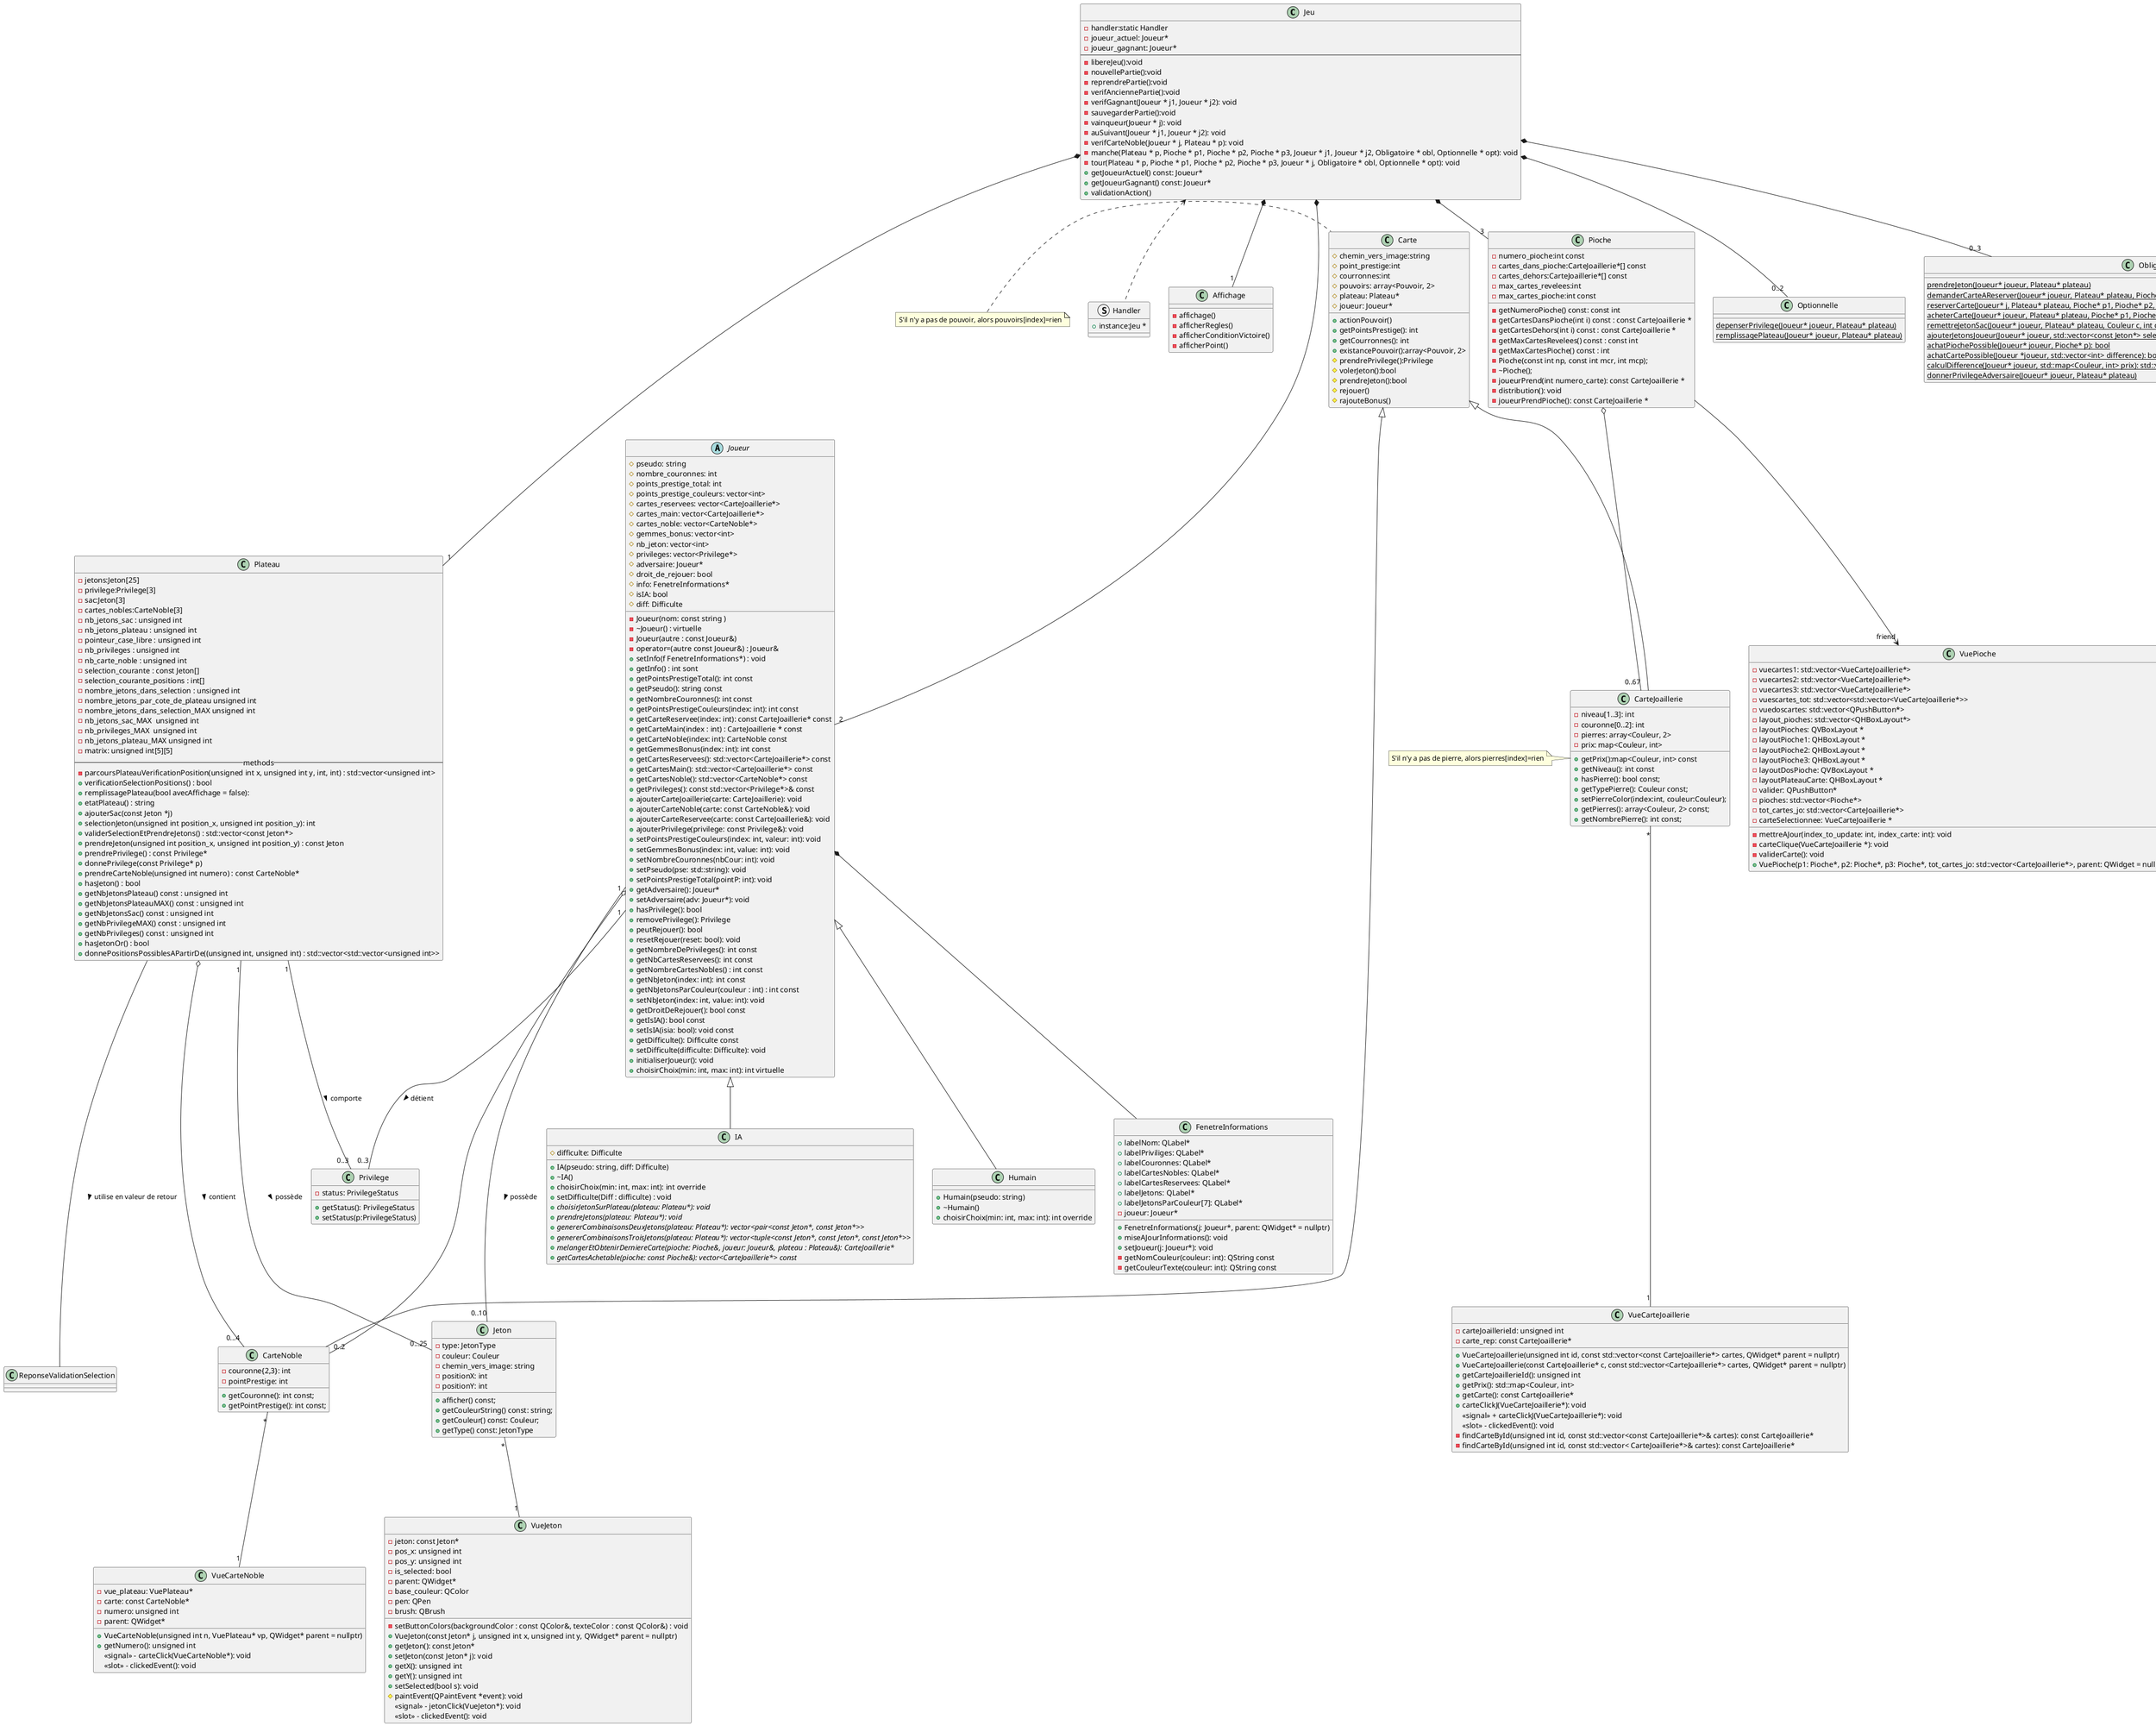 @startuml

class Jeu {
- handler:static Handler
- joueur_actuel: Joueur*
- joueur_gagnant: Joueur*
--
- libereJeu():void
- nouvellePartie():void
- reprendrePartie():void
- verifAnciennePartie():void
- verifGagnant(Joueur * j1, Joueur * j2): void
- sauvegarderPartie():void
- vainqueur(Joueur * j): void
- auSuivant(Joueur * j1, Joueur * j2): void
- verifCarteNoble(Joueur * j, Plateau * p): void
- manche(Plateau * p, Pioche * p1, Pioche * p2, Pioche * p3, Joueur * j1, Joueur * j2, Obligatoire * obl, Optionnelle * opt): void
- tour(Plateau * p, Pioche * p1, Pioche * p2, Pioche * p3, Joueur * j, Obligatoire * obl, Optionnelle * opt): void
+ getJoueurActuel() const: Joueur*
+ getJoueurGagnant() const: Joueur*
+ validationAction()
}

struct Handler {
    + instance:Jeu *
}

class Affichage{
- affichage()
- afficherRegles()
- afficherConditionVictoire()
- afficherPoint()
}


class Plateau {
- jetons:Jeton[25]
- privilege:Privilege[3]
- sac:Jeton[3]
- cartes_nobles:CarteNoble[3]
- nb_jetons_sac : unsigned int
- nb_jetons_plateau : unsigned int
- pointeur_case_libre : unsigned int
- nb_privileges : unsigned int
- nb_carte_noble : unsigned int
- selection_courante : const Jeton[]
- selection_courante_positions : int[]
- nombre_jetons_dans_selection : unsigned int
- nombre_jetons_par_cote_de_plateau unsigned int
- nombre_jetons_dans_selection_MAX unsigned int
- nb_jetons_sac_MAX  unsigned int
- nb_privileges_MAX  unsigned int
- nb_jetons_plateau_MAX unsigned int
- matrix: unsigned int[5][5]
-- methods --
- parcoursPlateauVerificationPosition(unsigned int x, unsigned int y, int, int) : std::vector<unsigned int>
+ verificationSelectionPositions() : bool
+ remplissagePlateau(bool avecAffichage = false):
+ etatPlateau() : string
+ ajouterSac(const Jeton *j)
+ selectionJeton(unsigned int position_x, unsigned int position_y): int
+ validerSelectionEtPrendreJetons() : std::vector<const Jeton*>
+ prendreJeton(unsigned int position_x, unsigned int position_y) : const Jeton
+ prendrePrivilege() : const Privilege*
+ donnePrivilege(const Privilege* p)
+ prendreCarteNoble(unsigned int numero) : const CarteNoble*
+ hasJeton() : bool
+ getNbJetonsPlateau() const : unsigned int
+ getNbJetonsPlateauMAX() const : unsigned int
+ getNbJetonsSac() const : unsigned int
+ getNbPrivilegeMAX() const : unsigned int
+ getNbPrivileges() const : unsigned int
+ hasJetonOr() : bool
+ donnePositionsPossiblesAPartirDe((unsigned int, unsigned int) : std::vector<std::vector<unsigned int>>
}


abstract class Joueur {
    # pseudo: string
    # nombre_couronnes: int
    # points_prestige_total: int
    # points_prestige_couleurs: vector<int>
    # cartes_reservees: vector<CarteJoaillerie*>
    # cartes_main: vector<CarteJoaillerie*>
    # cartes_noble: vector<CarteNoble*>
    # gemmes_bonus: vector<int>
    # nb_jeton: vector<int>
    # privileges: vector<Privilege*>
    # adversaire: Joueur*
    # droit_de_rejouer: bool
    # info: FenetreInformations*
    # isIA: bool
    # diff: Difficulte


    - Joueur(nom: const string )
    - ~Joueur() : virtuelle
    - Joueur(autre : const Joueur&)
    - operator=(autre const Joueur&) : Joueur&
    + setInfo(f FenetreInformations*) : void
    + getInfo() : int sont
    + getPointsPrestigeTotal(): int const
    + getPseudo(): string const
    + getNombreCouronnes(): int const
    + getPointsPrestigeCouleurs(index: int): int const
    + getCarteReservee(index: int): const CarteJoaillerie* const
    + getCarteMain(index : int) : CarteJoaillerie * const
    + getCarteNoble(index: int): CarteNoble const
    + getGemmesBonus(index: int): int const
    + getCartesReservees(): std::vector<CarteJoaillerie*> const
    + getCartesMain(): std::vector<CarteJoaillerie*> const
    + getCartesNoble(): std::vector<CarteNoble*> const
    + getPrivileges(): const std::vector<Privilege*>& const
    + ajouterCarteJoaillerie(carte: CarteJoaillerie): void
    + ajouterCarteNoble(carte: const CarteNoble&): void
    + ajouterCarteReservee(carte: const CarteJoaillerie&): void
    + ajouterPrivilege(privilege: const Privilege&): void
    + setPointsPrestigeCouleurs(index: int, valeur: int): void
    + setGemmesBonus(index: int, value: int): void
    + setNombreCouronnes(nbCour: int): void
    + setPseudo(pse: std::string): void
    + setPointsPrestigeTotal(pointP: int): void
    + getAdversaire(): Joueur*
    + setAdversaire(adv: Joueur*): void
    + hasPrivilege(): bool
    + removePrivilege(): Privilege
    + peutRejouer(): bool
    + resetRejouer(reset: bool): void
    + getNombreDePrivileges(): int const
    + getNbCartesReservees(): int const
    + getNombreCartesNobles() : int const
    + getNbJeton(index: int): int const
    + getNbJetonsParCouleur(couleur : int) : int const
    + setNbJeton(index: int, value: int): void
    + getDroitDeRejouer(): bool const
    + getIsIA(): bool const
    + setIsIA(isia: bool): void const
    + getDifficulte(): Difficulte const
    + setDifficulte(difficulte: Difficulte): void
    + initialiserJoueur(): void
    + choisirChoix(min: int, max: int): int virtuelle
}

class IA {
      # difficulte: Difficulte

      + IA(pseudo: string, diff: Difficulte)
      +~IA()
      + choisirChoix(min: int, max: int): int override
      +setDifficulte(Diff : difficulte) : void
      {abstract} + choisirJetonSurPlateau(plateau: Plateau*): void
      {abstract} + prendreJetons(plateau: Plateau*): void
      {abstract} + genererCombinaisonsDeuxJetons(plateau: Plateau*): vector<pair<const Jeton*, const Jeton*>>
      {abstract} + genererCombinaisonsTroisJetons(plateau: Plateau*): vector<tuple<const Jeton*, const Jeton*, const Jeton*>>
      {abstract} + melangerEtObtenirDerniereCarte(pioche: Pioche&, joueur: Joueur&, plateau : Plateau&): CarteJoaillerie*
      {abstract} + getCartesAchetable(pioche: const Pioche&): vector<CarteJoaillerie*> const
}

class Humain {
    + Humain(pseudo: string)
    +~Humain()
    + choisirChoix(min: int, max: int): int override
}


class FenetreInformations{
  +labelNom: QLabel*
  +labelPriviliges: QLabel*
  +labelCouronnes: QLabel*
  +labelCartesNobles: QLabel*
  +labelCartesReservees: QLabel*
  +labelJetons: QLabel*
  +labelJetonsParCouleur[7]: QLabel*
  -joueur: Joueur*

  +FenetreInformations(j: Joueur*, parent: QWidget* = nullptr)
  +miseAJourInformations(): void
  +setJoueur(j: Joueur*): void
  -getNomCouleur(couleur: int): QString const
  -getCouleurTexte(couleur: int): QString const

}

enum Difficulte <<enumeration>> {
 aleatoire
 facile
 moyen
 difficile
}

enum JetonType <<enumeration>> {
Or
Gemme
}
class Jeton {
-type: JetonType
-couleur: Couleur
-chemin_vers_image: string
-positionX: int
-positionY: int
+afficher() const;
+getCouleurString() const: string;
+getCouleur() const: Couleur;
+getType() const: JetonType
}

enum PrivilegeStatus <<enumeration>> {
NONE
POSSEDE
}

class Privilege {
-status: PrivilegeStatus
+getStatus(): PrivilegeStatus
+setStatus(p:PrivilegeStatus)
}


enum Couleur <<enumeration>> {
 bleu
 vert
 rouge
 blanc
 noir
 rose
 rien
 choix_utilisateur
}

class Pioche{
- numero_pioche:int const
- cartes_dans_pioche:CarteJoaillerie*[] const
- cartes_dehors:CarteJoaillerie*[] const
- max_cartes_revelees:int
- max_cartes_pioche:int const
- getNumeroPioche() const: const int
- getCartesDansPioche(int i) const : const CarteJoaillerie *
- getCartesDehors(int i) const : const CarteJoaillerie *
- getMaxCartesRevelees() const : const int
- getMaxCartesPioche() const : int
- Pioche(const int np, const int mcr, int mcp);
- ~Pioche();
- joueurPrend(int numero_carte): const CarteJoaillerie *
- distribution(): void
- joueurPrendPioche(): const CarteJoaillerie *
}

class VuePioche {
- vuecartes1: std::vector<VueCarteJoaillerie*>
- vuecartes2: std::vector<VueCarteJoaillerie*>
- vuecartes3: std::vector<VueCarteJoaillerie*>
- vuescartes_tot: std::vector<std::vector<VueCarteJoaillerie*>>
- vuedoscartes: std::vector<QPushButton*>
- layout_pioches: std::vector<QHBoxLayout*>
- layoutPioches: QVBoxLayout *
- layoutPioche1: QHBoxLayout *
- layoutPioche2: QHBoxLayout *
- layoutPioche3: QHBoxLayout *
- layoutDosPioche: QVBoxLayout *
- layoutPlateauCarte: QHBoxLayout *
- valider: QPushButton*
- pioches: std::vector<Pioche*>
- tot_cartes_jo: std::vector<CarteJoaillerie*>
- mettreAJour(index_to_update: int, index_carte: int): void
- carteSelectionnee: VueCarteJoaillerie *
- carteClique(VueCarteJoaillerie *): void
- validerCarte(): void
+ VuePioche(p1: Pioche*, p2: Pioche*, p3: Pioche*, tot_cartes_jo: std::vector<CarteJoaillerie*>, parent: QWidget = nullptr): void
}

class Carte {
# chemin_vers_image:string
# point_prestige:int
# courronnes:int
# pouvoirs: array<Pouvoir, 2>
# plateau: Plateau*
# joueur: Joueur*
+ actionPouvoir()
+ getPointsPrestige(): int
+ getCourronnes(): int
+ existancePouvoir():array<Pouvoir, 2>
# prendrePrivilege():Privilege
# volerJeton():bool
# prendreJeton():bool
# rejouer()
# rajouteBonus()
}
note left: S'il n'y a pas de pouvoir, alors pouvoirs[index]=rien

class CarteNoble {
-couronne{2,3}: int
-pointPrestige: int
+getCouronne(): int const;
+getPointPrestige(): int const;
}

class CarteJoaillerie {
-niveau[1..3]: int
-couronne[0..2]: int
-pierres: array<Couleur, 2>
-prix: map<Couleur, int>
+getPrix():map<Couleur, int> const
+getNiveau(): int const
+hasPierre(): bool const;
+getTypePierre(): Couleur const;
+setPierreColor(index:int, couleur:Couleur);
+getPierres(): array<Couleur, 2> const;
+getNombrePierre(): int const;
}
note left: S'il n'y a pas de pierre, alors pierres[index]=rien


enum Pouvoir <<enumeration>> {
 rien
 nouveau_tour
 bonus_pierre
 pierre_en_plus
 privilege_en_plus
 vol_pierre
}


class Optionnelle {
{static} depenserPrivilege(Joueur* joueur, Plateau* plateau)
{static} remplissagePlateau(Joueur* joueur, Plateau* plateau)
}

class Obligatoire {
{static} prendreJeton(Joueur* joueur, Plateau* plateau)
{static} demanderCarteAReserver(Joueur* joueur, Plateau* plateau, Pioche* p1, Pioche* p2, Pioche* p3)
{static} reserverCarte(Joueur* j, Plateau* plateau, Pioche* p1, Pioche* p2, Pioche* p3, int n_pioche, int n_carte, bool carte_revelee = true)
{static} acheterCarte(Joueur* joueur, Plateau* plateau, Pioche* p1, Pioche* p2, Pioche* p3)
{static} remettreJetonSac(Joueur* joueur, Plateau* plateau, Couleur c, int difference, int prix_elem, int index)
{static} ajouterJetonsJoueur(Joueur* joueur, std::vector<const Jeton*> selection): std::vector<int>
{static} achatPiochePossible(Joueur* joueur, Pioche* p): bool
{static} achatCartePossible(Joueur *joueur, std::vector<int> difference): bool
{static} calculDifference(Joueur* joueur, std::map<Couleur, int> prix): std::vector<int>
{static} donnerPrivilegeAdversaire(Joueur* joueur, Plateau* plateau)
}


class VueCarteJoaillerie {
  - carteJoaillerieId: unsigned int
  - carte_rep: const CarteJoaillerie*
  + VueCarteJoaillerie(unsigned int id, const std::vector<const CarteJoaillerie*> cartes, QWidget* parent = nullptr)
  + VueCarteJoaillerie(const CarteJoaillerie* c, const std::vector<CarteJoaillerie*> cartes, QWidget* parent = nullptr)
  + getCarteJoaillerieId(): unsigned int
  + getPrix(): std::map<Couleur, int>
  + getCarte(): const CarteJoaillerie*
  + carteClickJ(VueCarteJoaillerie*): void
  <<signal>> + carteClickJ(VueCarteJoaillerie*): void
  <<slot>> - clickedEvent(): void
  - findCarteById(unsigned int id, const std::vector<const CarteJoaillerie*>& cartes): const CarteJoaillerie*
  - findCarteById(unsigned int id, const std::vector< CarteJoaillerie*>& cartes): const CarteJoaillerie*
}

class VueCarteNoble {
  - vue_plateau: VuePlateau*
  - carte: const CarteNoble*
  - numero: unsigned int
  - parent: QWidget*
  + VueCarteNoble(unsigned int n, VuePlateau* vp, QWidget* parent = nullptr)
  + getNumero(): unsigned int
  <<signal>> - carteClick(VueCarteNoble*): void
  <<slot>> - clickedEvent(): void
}

class VueJeton {
  - jeton: const Jeton*
  - pos_x: unsigned int
  - pos_y: unsigned int
  - is_selected: bool
  - parent: QWidget*
  - base_couleur: QColor
  - pen: QPen
  - brush: QBrush
  - setButtonColors(backgroundColor : const QColor&, texteColor : const QColor&) : void
  + VueJeton(const Jeton* j, unsigned int x, unsigned int y, QWidget* parent = nullptr)
  + getJeton(): const Jeton*
  + setJeton(const Jeton* j): void
  + getX(): unsigned int
  + getY(): unsigned int
  + setSelected(bool s): void
  # paintEvent(QPaintEvent *event): void
  <<signal>> - jetonClick(VueJeton*): void
  <<slot>> - clickedEvent(): void
}

Jeton "*" --- "1" VueJeton
CarteNoble "*" --- "1" VueCarteNoble
CarteJoaillerie "*"--- "1"VueCarteJoaillerie

Joueur <|-- IA
Joueur <|-- Humain
Joueur *-- FenetreInformations

Jeu <.. Handler

Jeu *--- "1" Plateau
Jeu *-- "2" Joueur
Jeu *-- "3" Pioche
Jeu *--"1" Affichage
Jeu *--"0..2" Optionnelle
Jeu *--"0..3" Obligatoire

Plateau "1" --- "0...25" Jeton: possède >
Plateau "1"--"0..3" Privilege: comporte >
Plateau o---"0...4" CarteNoble: contient >
Plateau --- ReponseValidationSelection : utilise en valeur de retour >
'Plateau "1"-"3" Pioche

Pioche o--"0..67" CarteJoaillerie

Joueur "1" -- "0..3" Privilege: détient >
Joueur "1" --- "0..10" Jeton: possède >
Joueur o--"0..2" CarteNoble

Carte <|-- CarteNoble
Carte <|-- CarteJoaillerie
'(CarteJoaillerie, Pierre) .. AchatCarte

Pioche --> "friend" VuePioche



@enduml
